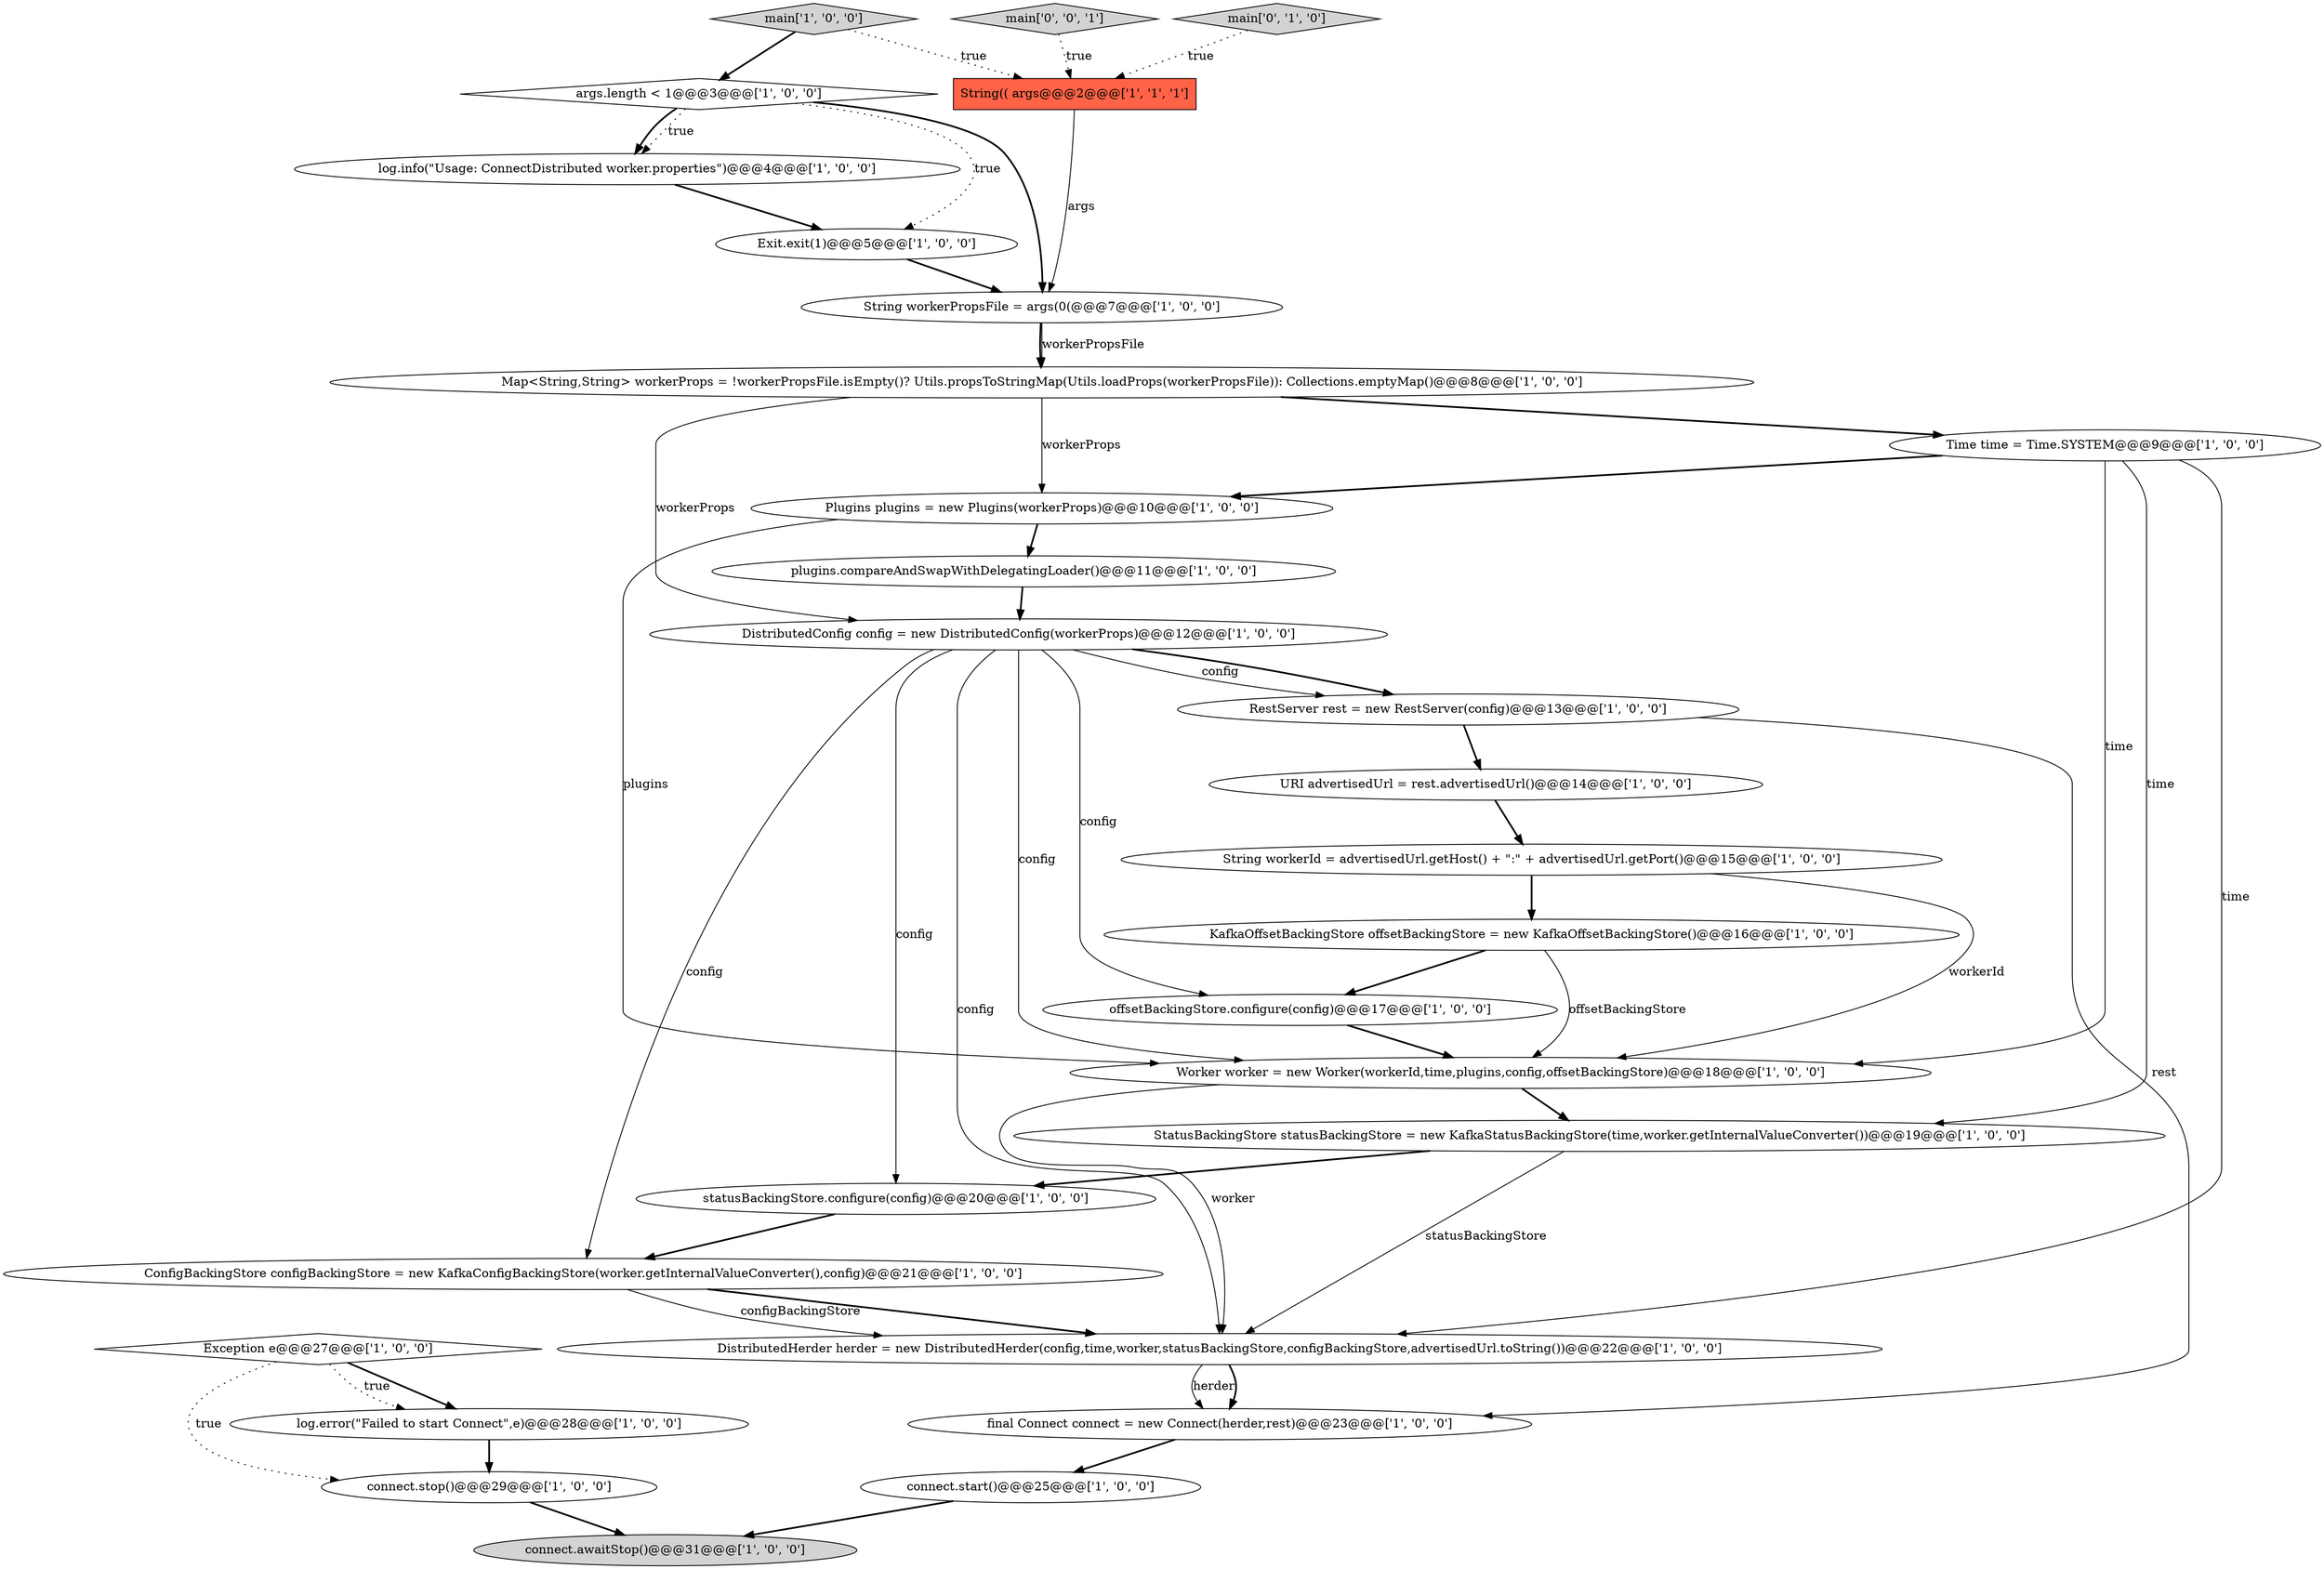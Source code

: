digraph {
8 [style = filled, label = "DistributedConfig config = new DistributedConfig(workerProps)@@@12@@@['1', '0', '0']", fillcolor = white, shape = ellipse image = "AAA0AAABBB1BBB"];
20 [style = filled, label = "connect.stop()@@@29@@@['1', '0', '0']", fillcolor = white, shape = ellipse image = "AAA0AAABBB1BBB"];
1 [style = filled, label = "KafkaOffsetBackingStore offsetBackingStore = new KafkaOffsetBackingStore()@@@16@@@['1', '0', '0']", fillcolor = white, shape = ellipse image = "AAA0AAABBB1BBB"];
22 [style = filled, label = "String workerPropsFile = args(0(@@@7@@@['1', '0', '0']", fillcolor = white, shape = ellipse image = "AAA0AAABBB1BBB"];
26 [style = filled, label = "Plugins plugins = new Plugins(workerProps)@@@10@@@['1', '0', '0']", fillcolor = white, shape = ellipse image = "AAA0AAABBB1BBB"];
5 [style = filled, label = "log.error(\"Failed to start Connect\",e)@@@28@@@['1', '0', '0']", fillcolor = white, shape = ellipse image = "AAA0AAABBB1BBB"];
2 [style = filled, label = "RestServer rest = new RestServer(config)@@@13@@@['1', '0', '0']", fillcolor = white, shape = ellipse image = "AAA0AAABBB1BBB"];
28 [style = filled, label = "main['0', '0', '1']", fillcolor = lightgray, shape = diamond image = "AAA0AAABBB3BBB"];
27 [style = filled, label = "main['0', '1', '0']", fillcolor = lightgray, shape = diamond image = "AAA0AAABBB2BBB"];
3 [style = filled, label = "offsetBackingStore.configure(config)@@@17@@@['1', '0', '0']", fillcolor = white, shape = ellipse image = "AAA0AAABBB1BBB"];
9 [style = filled, label = "connect.awaitStop()@@@31@@@['1', '0', '0']", fillcolor = lightgray, shape = ellipse image = "AAA0AAABBB1BBB"];
17 [style = filled, label = "DistributedHerder herder = new DistributedHerder(config,time,worker,statusBackingStore,configBackingStore,advertisedUrl.toString())@@@22@@@['1', '0', '0']", fillcolor = white, shape = ellipse image = "AAA0AAABBB1BBB"];
15 [style = filled, label = "statusBackingStore.configure(config)@@@20@@@['1', '0', '0']", fillcolor = white, shape = ellipse image = "AAA0AAABBB1BBB"];
19 [style = filled, label = "Time time = Time.SYSTEM@@@9@@@['1', '0', '0']", fillcolor = white, shape = ellipse image = "AAA0AAABBB1BBB"];
12 [style = filled, label = "ConfigBackingStore configBackingStore = new KafkaConfigBackingStore(worker.getInternalValueConverter(),config)@@@21@@@['1', '0', '0']", fillcolor = white, shape = ellipse image = "AAA0AAABBB1BBB"];
18 [style = filled, label = "Map<String,String> workerProps = !workerPropsFile.isEmpty()? Utils.propsToStringMap(Utils.loadProps(workerPropsFile)): Collections.emptyMap()@@@8@@@['1', '0', '0']", fillcolor = white, shape = ellipse image = "AAA0AAABBB1BBB"];
7 [style = filled, label = "args.length < 1@@@3@@@['1', '0', '0']", fillcolor = white, shape = diamond image = "AAA0AAABBB1BBB"];
10 [style = filled, label = "log.info(\"Usage: ConnectDistributed worker.properties\")@@@4@@@['1', '0', '0']", fillcolor = white, shape = ellipse image = "AAA0AAABBB1BBB"];
25 [style = filled, label = "Exit.exit(1)@@@5@@@['1', '0', '0']", fillcolor = white, shape = ellipse image = "AAA0AAABBB1BBB"];
23 [style = filled, label = "Exception e@@@27@@@['1', '0', '0']", fillcolor = white, shape = diamond image = "AAA0AAABBB1BBB"];
11 [style = filled, label = "plugins.compareAndSwapWithDelegatingLoader()@@@11@@@['1', '0', '0']", fillcolor = white, shape = ellipse image = "AAA0AAABBB1BBB"];
14 [style = filled, label = "Worker worker = new Worker(workerId,time,plugins,config,offsetBackingStore)@@@18@@@['1', '0', '0']", fillcolor = white, shape = ellipse image = "AAA0AAABBB1BBB"];
6 [style = filled, label = "String(( args@@@2@@@['1', '1', '1']", fillcolor = tomato, shape = box image = "AAA0AAABBB1BBB"];
21 [style = filled, label = "StatusBackingStore statusBackingStore = new KafkaStatusBackingStore(time,worker.getInternalValueConverter())@@@19@@@['1', '0', '0']", fillcolor = white, shape = ellipse image = "AAA0AAABBB1BBB"];
16 [style = filled, label = "final Connect connect = new Connect(herder,rest)@@@23@@@['1', '0', '0']", fillcolor = white, shape = ellipse image = "AAA0AAABBB1BBB"];
4 [style = filled, label = "connect.start()@@@25@@@['1', '0', '0']", fillcolor = white, shape = ellipse image = "AAA0AAABBB1BBB"];
0 [style = filled, label = "URI advertisedUrl = rest.advertisedUrl()@@@14@@@['1', '0', '0']", fillcolor = white, shape = ellipse image = "AAA0AAABBB1BBB"];
24 [style = filled, label = "String workerId = advertisedUrl.getHost() + \":\" + advertisedUrl.getPort()@@@15@@@['1', '0', '0']", fillcolor = white, shape = ellipse image = "AAA0AAABBB1BBB"];
13 [style = filled, label = "main['1', '0', '0']", fillcolor = lightgray, shape = diamond image = "AAA0AAABBB1BBB"];
13->6 [style = dotted, label="true"];
4->9 [style = bold, label=""];
7->10 [style = dotted, label="true"];
23->5 [style = bold, label=""];
25->22 [style = bold, label=""];
5->20 [style = bold, label=""];
20->9 [style = bold, label=""];
7->10 [style = bold, label=""];
26->14 [style = solid, label="plugins"];
21->15 [style = bold, label=""];
3->14 [style = bold, label=""];
12->17 [style = bold, label=""];
8->14 [style = solid, label="config"];
24->14 [style = solid, label="workerId"];
23->5 [style = dotted, label="true"];
18->19 [style = bold, label=""];
1->3 [style = bold, label=""];
8->15 [style = solid, label="config"];
2->16 [style = solid, label="rest"];
6->22 [style = solid, label="args"];
26->11 [style = bold, label=""];
28->6 [style = dotted, label="true"];
14->17 [style = solid, label="worker"];
8->17 [style = solid, label="config"];
17->16 [style = solid, label="herder"];
7->22 [style = bold, label=""];
19->14 [style = solid, label="time"];
23->20 [style = dotted, label="true"];
22->18 [style = bold, label=""];
2->0 [style = bold, label=""];
21->17 [style = solid, label="statusBackingStore"];
19->21 [style = solid, label="time"];
8->12 [style = solid, label="config"];
1->14 [style = solid, label="offsetBackingStore"];
10->25 [style = bold, label=""];
8->2 [style = bold, label=""];
13->7 [style = bold, label=""];
19->26 [style = bold, label=""];
0->24 [style = bold, label=""];
22->18 [style = solid, label="workerPropsFile"];
7->25 [style = dotted, label="true"];
11->8 [style = bold, label=""];
19->17 [style = solid, label="time"];
12->17 [style = solid, label="configBackingStore"];
15->12 [style = bold, label=""];
18->8 [style = solid, label="workerProps"];
27->6 [style = dotted, label="true"];
24->1 [style = bold, label=""];
16->4 [style = bold, label=""];
8->2 [style = solid, label="config"];
8->3 [style = solid, label="config"];
14->21 [style = bold, label=""];
17->16 [style = bold, label=""];
18->26 [style = solid, label="workerProps"];
}
